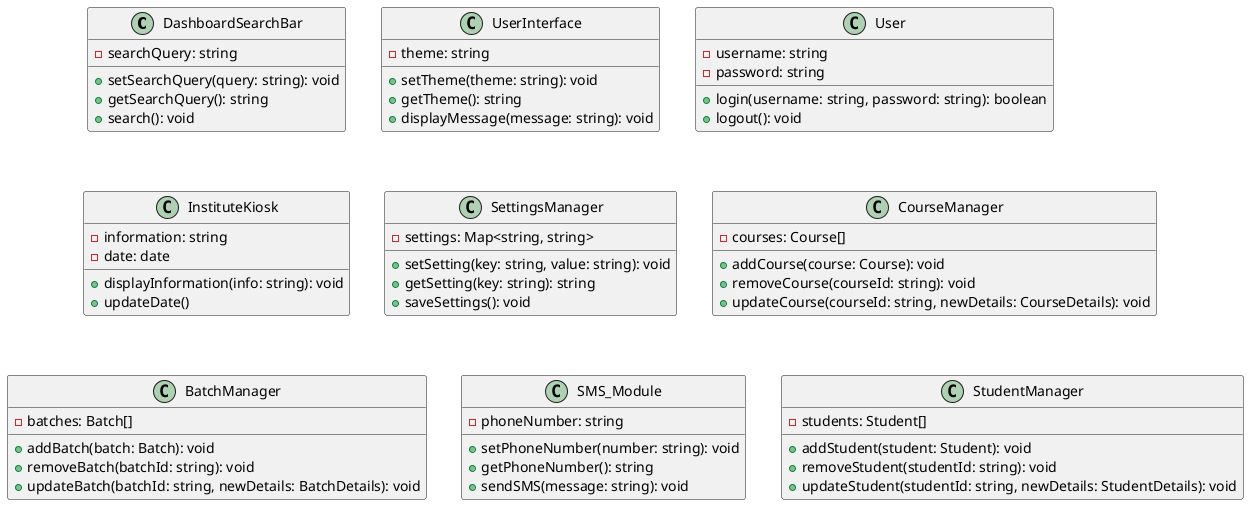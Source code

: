 @startuml dashboard

class DashboardSearchBar {
    - searchQuery: string
    + setSearchQuery(query: string): void
    + getSearchQuery(): string
    + search(): void
}

class UserInterface {
    - theme: string
    + setTheme(theme: string): void
    + getTheme(): string
    + displayMessage(message: string): void
}

class User {
    - username: string
    - password: string
    + login(username: string, password: string): boolean
    + logout(): void
}

class InstituteKiosk {
	- information: string
	- date: date
    + displayInformation(info: string): void
	+ updateDate()
}

class SettingsManager {
    - settings: Map<string, string>
    + setSetting(key: string, value: string): void
    + getSetting(key: string): string
    + saveSettings(): void
}

class CourseManager {
    - courses: Course[]
    + addCourse(course: Course): void
    + removeCourse(courseId: string): void
    + updateCourse(courseId: string, newDetails: CourseDetails): void
}

class BatchManager {
    - batches: Batch[]
    + addBatch(batch: Batch): void
    + removeBatch(batchId: string): void
    + updateBatch(batchId: string, newDetails: BatchDetails): void
}

class SMS_Module {
    - phoneNumber: string
    + setPhoneNumber(number: string): void
    + getPhoneNumber(): string
    + sendSMS(message: string): void
}

class StudentManager {
    - students: Student[]
    + addStudent(student: Student): void
    + removeStudent(studentId: string): void
    + updateStudent(studentId: string, newDetails: StudentDetails): void
	'Student categories need to be added'
}

' DashboardSearchBar -- UserInterface
' UserInterface -- User
' User -- InstituteKiosk
' SettingsManager -- UserInterface
' CourseManager -- BatchManager
' SMS_Module -- UserInterface
' StudentManager -- CourseManager

@enduml
